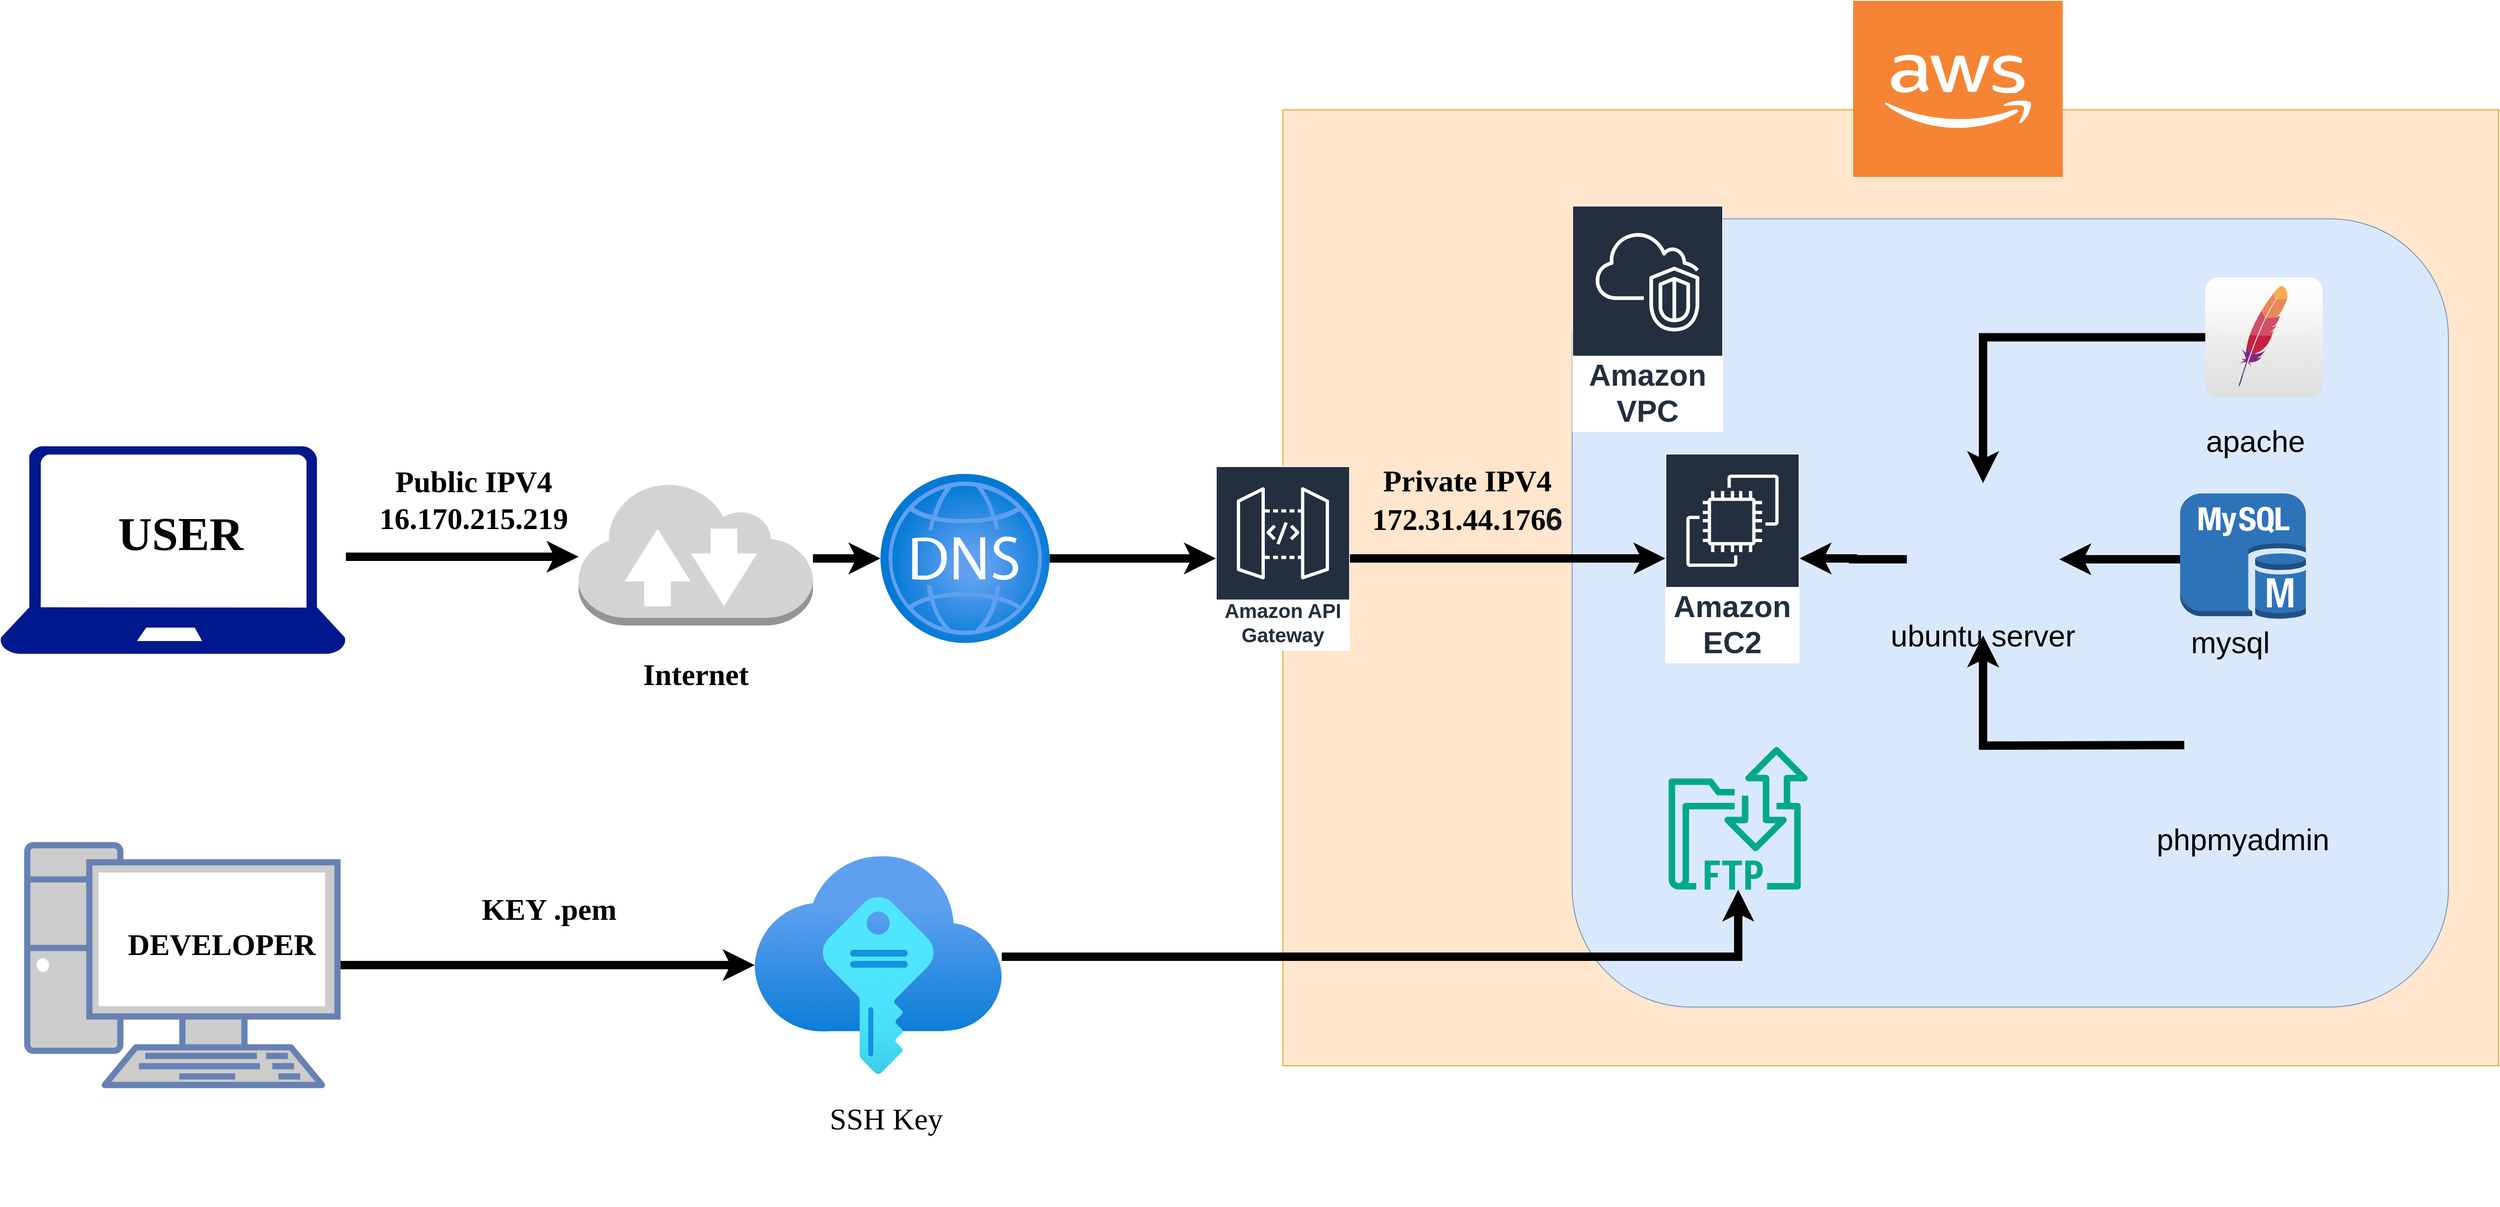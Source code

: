 <mxfile version="24.3.1" type="github">
  <diagram name="Página-1" id="oVaEgiJdiTL3DDmX3KHA">
    <mxGraphModel dx="5981" dy="2909" grid="1" gridSize="10" guides="1" tooltips="1" connect="1" arrows="1" fold="1" page="1" pageScale="1" pageWidth="827" pageHeight="1169" math="0" shadow="0">
      <root>
        <mxCell id="0" />
        <mxCell id="1" parent="0" />
        <mxCell id="VRDyyH-_hqpiAX2L6ovN-33" value="" style="rounded=0;whiteSpace=wrap;html=1;fillColor=#ffe6cc;strokeColor=#d79b00;" vertex="1" parent="1">
          <mxGeometry x="-430" y="-250" width="1450" height="1140" as="geometry" />
        </mxCell>
        <mxCell id="VRDyyH-_hqpiAX2L6ovN-2" value="" style="rounded=1;whiteSpace=wrap;html=1;fillColor=#dae8fc;strokeColor=#6c8ebf;" vertex="1" parent="1">
          <mxGeometry x="-85" y="-120" width="1045" height="940" as="geometry" />
        </mxCell>
        <mxCell id="VRDyyH-_hqpiAX2L6ovN-4" value="" style="outlineConnect=0;dashed=0;verticalLabelPosition=bottom;verticalAlign=top;align=center;html=1;shape=mxgraph.aws3.cloud_2;fillColor=#F58534;gradientColor=none;" vertex="1" parent="1">
          <mxGeometry x="250" y="-380" width="250" height="210" as="geometry" />
        </mxCell>
        <mxCell id="VRDyyH-_hqpiAX2L6ovN-19" value="&lt;font style=&quot;font-size: 36px;&quot;&gt;&lt;span style=&quot;font-family: &amp;quot;Times New Roman&amp;quot;; text-align: start; white-space: pre;&quot;&gt;&lt;b&gt;Private IPV4&lt;/b&gt;&lt;/span&gt;&lt;/font&gt;&lt;div&gt;&lt;div style=&quot;text-align: start;&quot;&gt;&lt;font face=&quot;Times New Roman&quot;&gt;&lt;span style=&quot;font-size: 36px; white-space: pre;&quot;&gt;&lt;b&gt;172.31.44.176&lt;/b&gt;&lt;/span&gt;&lt;/font&gt;&lt;b style=&quot;font-size: 36px; color: rgb(22, 25, 31); font-family: &amp;quot;Amazon Ember&amp;quot;, &amp;quot;Helvetica Neue&amp;quot;, Roboto, Arial, sans-serif;&quot;&gt;6&lt;/b&gt;&lt;/div&gt;&lt;div style=&quot;&quot;&gt;&lt;div style=&quot;font-size: 36px;&quot;&gt;&lt;span style=&quot;font-family: &amp;quot;Times New Roman&amp;quot;; text-align: start; white-space: pre;&quot;&gt;&lt;br&gt;&lt;/span&gt;&lt;/div&gt;&lt;/div&gt;&lt;/div&gt;" style="text;html=1;align=center;verticalAlign=middle;whiteSpace=wrap;rounded=0;" vertex="1" parent="1">
          <mxGeometry x="-335" y="170.13" width="250" height="135.75" as="geometry" />
        </mxCell>
        <mxCell id="VRDyyH-_hqpiAX2L6ovN-21" value="&lt;font style=&quot;font-size: 24px;&quot;&gt;Amazon API Gateway&lt;/font&gt;" style="sketch=0;outlineConnect=0;fontColor=#232F3E;gradientColor=none;strokeColor=#ffffff;fillColor=#232F3E;dashed=0;verticalLabelPosition=middle;verticalAlign=bottom;align=center;html=1;whiteSpace=wrap;fontSize=10;fontStyle=1;spacing=3;shape=mxgraph.aws4.productIcon;prIcon=mxgraph.aws4.api_gateway;" vertex="1" parent="1">
          <mxGeometry x="-510" y="175" width="160" height="220" as="geometry" />
        </mxCell>
        <mxCell id="VRDyyH-_hqpiAX2L6ovN-54" value="" style="edgeStyle=orthogonalEdgeStyle;rounded=0;orthogonalLoop=1;jettySize=auto;html=1;strokeWidth=10;" edge="1" parent="1" source="VRDyyH-_hqpiAX2L6ovN-24" target="VRDyyH-_hqpiAX2L6ovN-53">
          <mxGeometry relative="1" as="geometry">
            <Array as="points">
              <mxPoint x="-970" y="285" />
              <mxPoint x="-970" y="285" />
            </Array>
          </mxGeometry>
        </mxCell>
        <mxCell id="VRDyyH-_hqpiAX2L6ovN-24" value="" style="outlineConnect=0;dashed=0;verticalLabelPosition=bottom;verticalAlign=top;align=center;html=1;shape=mxgraph.aws3.internet_2;fillColor=#D2D3D3;gradientColor=none;" vertex="1" parent="1">
          <mxGeometry x="-1270" y="193" width="279.5" height="172" as="geometry" />
        </mxCell>
        <mxCell id="VRDyyH-_hqpiAX2L6ovN-26" value="&lt;div style=&quot;&quot;&gt;&lt;div style=&quot;&quot;&gt;&lt;span style=&quot;font-family: &amp;quot;Times New Roman&amp;quot;; text-align: start; white-space: pre;&quot;&gt;&lt;font style=&quot;font-size: 36px;&quot;&gt;&lt;b&gt;Internet&lt;/b&gt;&lt;/font&gt;&lt;/span&gt;&lt;/div&gt;&lt;/div&gt;" style="text;html=1;align=center;verticalAlign=middle;whiteSpace=wrap;rounded=0;" vertex="1" parent="1">
          <mxGeometry x="-1245.25" y="376.87" width="230" height="95" as="geometry" />
        </mxCell>
        <mxCell id="VRDyyH-_hqpiAX2L6ovN-29" value="&lt;font style=&quot;font-size: 36px;&quot;&gt;&lt;span style=&quot;font-family: &amp;quot;Times New Roman&amp;quot;; text-align: start; white-space: pre;&quot;&gt;&lt;b&gt;Public IPV4&lt;/b&gt;&lt;/span&gt;&lt;/font&gt;&lt;div&gt;&lt;font style=&quot;font-size: 36px;&quot;&gt;&lt;b&gt;&lt;span style=&quot;font-family: &amp;quot;Times New Roman&amp;quot;; text-align: start; white-space: pre;&quot;&gt;16.170.215.219&lt;/span&gt;&lt;br&gt;&lt;/b&gt;&lt;/font&gt;&lt;div style=&quot;font-size: 36px;&quot;&gt;&lt;span style=&quot;font-family: &amp;quot;Times New Roman&amp;quot;; text-align: start; white-space: pre;&quot;&gt;&lt;br&gt;&lt;/span&gt;&lt;/div&gt;&lt;/div&gt;" style="text;html=1;align=center;verticalAlign=middle;whiteSpace=wrap;rounded=0;" vertex="1" parent="1">
          <mxGeometry x="-1520" y="193" width="250" height="90" as="geometry" />
        </mxCell>
        <mxCell id="VRDyyH-_hqpiAX2L6ovN-3" value="&lt;font style=&quot;font-size: 36px;&quot;&gt;Amazon EC2&lt;/font&gt;" style="sketch=0;outlineConnect=0;fontColor=#232F3E;gradientColor=none;strokeColor=#ffffff;fillColor=#232F3E;dashed=0;verticalLabelPosition=middle;verticalAlign=bottom;align=center;html=1;whiteSpace=wrap;fontSize=10;fontStyle=1;spacing=3;shape=mxgraph.aws4.productIcon;prIcon=mxgraph.aws4.ec2;" vertex="1" parent="1">
          <mxGeometry x="26.15" y="160" width="160" height="250" as="geometry" />
        </mxCell>
        <mxCell id="VRDyyH-_hqpiAX2L6ovN-10" value="" style="edgeStyle=orthogonalEdgeStyle;rounded=0;orthogonalLoop=1;jettySize=auto;html=1;strokeWidth=10;" edge="1" parent="1" source="VRDyyH-_hqpiAX2L6ovN-5" target="VRDyyH-_hqpiAX2L6ovN-3">
          <mxGeometry relative="1" as="geometry" />
        </mxCell>
        <mxCell id="VRDyyH-_hqpiAX2L6ovN-5" value="" style="shape=image;html=1;verticalAlign=top;verticalLabelPosition=bottom;labelBackgroundColor=#ffffff;imageAspect=0;aspect=fixed;image=https://cdn1.iconfinder.com/data/icons/operating-system-flat-1/30/ubuntu-128.png" vertex="1" parent="1">
          <mxGeometry x="314.12" y="195.12" width="181.75" height="181.75" as="geometry" />
        </mxCell>
        <mxCell id="VRDyyH-_hqpiAX2L6ovN-11" style="edgeStyle=orthogonalEdgeStyle;rounded=0;orthogonalLoop=1;jettySize=auto;html=1;strokeWidth=10;" edge="1" parent="1" source="VRDyyH-_hqpiAX2L6ovN-6" target="VRDyyH-_hqpiAX2L6ovN-5">
          <mxGeometry relative="1" as="geometry" />
        </mxCell>
        <mxCell id="VRDyyH-_hqpiAX2L6ovN-6" value="" style="dashed=0;outlineConnect=0;html=1;align=center;labelPosition=center;verticalLabelPosition=bottom;verticalAlign=top;shape=mxgraph.webicons.apache;gradientColor=#DFDEDE" vertex="1" parent="1">
          <mxGeometry x="670" y="-50" width="140" height="142.4" as="geometry" />
        </mxCell>
        <mxCell id="VRDyyH-_hqpiAX2L6ovN-12" value="" style="edgeStyle=orthogonalEdgeStyle;rounded=0;orthogonalLoop=1;jettySize=auto;html=1;strokeWidth=10;" edge="1" parent="1" source="VRDyyH-_hqpiAX2L6ovN-7" target="VRDyyH-_hqpiAX2L6ovN-5">
          <mxGeometry relative="1" as="geometry">
            <Array as="points">
              <mxPoint x="600" y="286" />
              <mxPoint x="600" y="286" />
            </Array>
          </mxGeometry>
        </mxCell>
        <mxCell id="VRDyyH-_hqpiAX2L6ovN-7" value="" style="outlineConnect=0;dashed=0;verticalLabelPosition=bottom;verticalAlign=top;align=center;html=1;shape=mxgraph.aws3.mysql_db_instance;fillColor=#2E73B8;gradientColor=none;" vertex="1" parent="1">
          <mxGeometry x="640" y="207.5" width="150" height="150" as="geometry" />
        </mxCell>
        <mxCell id="VRDyyH-_hqpiAX2L6ovN-13" style="edgeStyle=orthogonalEdgeStyle;rounded=0;orthogonalLoop=1;jettySize=auto;html=1;strokeWidth=10;" edge="1" parent="1" target="VRDyyH-_hqpiAX2L6ovN-5">
          <mxGeometry relative="1" as="geometry">
            <mxPoint x="645" y="507.667" as="sourcePoint" />
          </mxGeometry>
        </mxCell>
        <mxCell id="VRDyyH-_hqpiAX2L6ovN-15" value="&lt;span style=&quot;font-size: 36px;&quot;&gt;mysql&lt;/span&gt;" style="text;html=1;align=center;verticalAlign=middle;whiteSpace=wrap;rounded=0;" vertex="1" parent="1">
          <mxGeometry x="620" y="350" width="160" height="70" as="geometry" />
        </mxCell>
        <mxCell id="VRDyyH-_hqpiAX2L6ovN-16" value="&lt;font style=&quot;font-size: 36px;&quot;&gt;phpmyadmin&lt;/font&gt;" style="text;html=1;align=center;verticalAlign=middle;whiteSpace=wrap;rounded=0;" vertex="1" parent="1">
          <mxGeometry x="635.0" y="585" width="160" height="70" as="geometry" />
        </mxCell>
        <mxCell id="VRDyyH-_hqpiAX2L6ovN-17" value="&lt;font style=&quot;font-size: 36px;&quot;&gt;apache&lt;/font&gt;" style="text;html=1;align=center;verticalAlign=middle;whiteSpace=wrap;rounded=0;" vertex="1" parent="1">
          <mxGeometry x="650" y="110" width="160" height="70" as="geometry" />
        </mxCell>
        <mxCell id="VRDyyH-_hqpiAX2L6ovN-18" value="&lt;font style=&quot;font-size: 36px;&quot;&gt;ubuntu server&lt;/font&gt;" style="text;html=1;align=center;verticalAlign=middle;whiteSpace=wrap;rounded=0;" vertex="1" parent="1">
          <mxGeometry x="274.99" y="341.75" width="260" height="70" as="geometry" />
        </mxCell>
        <mxCell id="VRDyyH-_hqpiAX2L6ovN-30" value="&lt;font style=&quot;font-size: 36px;&quot;&gt;Amazon VPC&lt;/font&gt;" style="sketch=0;outlineConnect=0;fontColor=#232F3E;gradientColor=none;strokeColor=#ffffff;fillColor=#232F3E;dashed=0;verticalLabelPosition=middle;verticalAlign=bottom;align=center;html=1;whiteSpace=wrap;fontSize=10;fontStyle=1;spacing=3;shape=mxgraph.aws4.productIcon;prIcon=mxgraph.aws4.vpc;" vertex="1" parent="1">
          <mxGeometry x="-85" y="-135.75" width="180" height="270" as="geometry" />
        </mxCell>
        <mxCell id="VRDyyH-_hqpiAX2L6ovN-22" style="edgeStyle=orthogonalEdgeStyle;rounded=0;orthogonalLoop=1;jettySize=auto;html=1;strokeWidth=10;" edge="1" parent="1" source="VRDyyH-_hqpiAX2L6ovN-21" target="VRDyyH-_hqpiAX2L6ovN-3">
          <mxGeometry relative="1" as="geometry" />
        </mxCell>
        <mxCell id="VRDyyH-_hqpiAX2L6ovN-34" value="" style="sketch=0;outlineConnect=0;fontColor=#232F3E;gradientColor=none;fillColor=#01A88D;strokeColor=none;dashed=0;verticalLabelPosition=bottom;verticalAlign=top;align=center;html=1;fontSize=12;fontStyle=0;aspect=fixed;shape=mxgraph.aws4.transfer_for_ftp_resource;" vertex="1" parent="1">
          <mxGeometry x="30" y="509.47" width="166.15" height="170.53" as="geometry" />
        </mxCell>
        <mxCell id="VRDyyH-_hqpiAX2L6ovN-38" value="&lt;div&gt;&lt;div style=&quot;font-size: 36px;&quot;&gt;&lt;span style=&quot;font-family: &amp;quot;Times New Roman&amp;quot;; text-align: start; white-space: pre;&quot;&gt;SSH Key&lt;/span&gt;&lt;/div&gt;&lt;/div&gt;" style="text;html=1;align=center;verticalAlign=middle;whiteSpace=wrap;rounded=0;" vertex="1" parent="1">
          <mxGeometry x="-1028.11" y="850" width="250" height="207.5" as="geometry" />
        </mxCell>
        <mxCell id="VRDyyH-_hqpiAX2L6ovN-41" style="edgeStyle=orthogonalEdgeStyle;rounded=0;orthogonalLoop=1;jettySize=auto;html=1;strokeWidth=10;" edge="1" parent="1" source="VRDyyH-_hqpiAX2L6ovN-39" target="VRDyyH-_hqpiAX2L6ovN-34">
          <mxGeometry relative="1" as="geometry">
            <Array as="points">
              <mxPoint x="113" y="760" />
            </Array>
          </mxGeometry>
        </mxCell>
        <mxCell id="VRDyyH-_hqpiAX2L6ovN-39" value="" style="image;aspect=fixed;html=1;points=[];align=center;fontSize=12;image=img/lib/azure2/other/SSH_Keys.svg;" vertex="1" parent="1">
          <mxGeometry x="-1060.0" y="640" width="294.67" height="260" as="geometry" />
        </mxCell>
        <mxCell id="VRDyyH-_hqpiAX2L6ovN-42" value="" style="shape=image;verticalLabelPosition=bottom;labelBackgroundColor=default;verticalAlign=top;aspect=fixed;imageAspect=0;image=https://upload.wikimedia.org/wikipedia/commons/thumb/4/4f/PhpMyAdmin_logo.svg/2560px-PhpMyAdmin_logo.svg.png;" vertex="1" parent="1">
          <mxGeometry x="570" y="437.5" width="251.12" height="140" as="geometry" />
        </mxCell>
        <mxCell id="VRDyyH-_hqpiAX2L6ovN-50" style="edgeStyle=orthogonalEdgeStyle;rounded=0;orthogonalLoop=1;jettySize=auto;html=1;strokeWidth=10;" edge="1" parent="1" source="VRDyyH-_hqpiAX2L6ovN-43" target="VRDyyH-_hqpiAX2L6ovN-24">
          <mxGeometry relative="1" as="geometry">
            <Array as="points">
              <mxPoint x="-1470" y="283" />
              <mxPoint x="-1470" y="283" />
            </Array>
          </mxGeometry>
        </mxCell>
        <mxCell id="VRDyyH-_hqpiAX2L6ovN-43" value="" style="sketch=0;aspect=fixed;pointerEvents=1;shadow=0;dashed=0;html=1;strokeColor=none;labelPosition=center;verticalLabelPosition=bottom;verticalAlign=top;align=center;fillColor=#00188D;shape=mxgraph.azure.laptop" vertex="1" parent="1">
          <mxGeometry x="-1960" y="151.25" width="412.5" height="247.5" as="geometry" />
        </mxCell>
        <mxCell id="VRDyyH-_hqpiAX2L6ovN-45" value="&lt;div&gt;&lt;div style=&quot;&quot;&gt;&lt;span style=&quot;font-family: &amp;quot;Times New Roman&amp;quot;; text-align: start; white-space: pre;&quot;&gt;&lt;b style=&quot;&quot;&gt;&lt;font style=&quot;font-size: 56px;&quot;&gt;USER&lt;/font&gt;&lt;/b&gt;&lt;/span&gt;&lt;/div&gt;&lt;/div&gt;" style="text;html=1;align=center;verticalAlign=middle;whiteSpace=wrap;rounded=0;" vertex="1" parent="1">
          <mxGeometry x="-1880" y="193" width="270.63" height="125.88" as="geometry" />
        </mxCell>
        <mxCell id="VRDyyH-_hqpiAX2L6ovN-47" style="edgeStyle=orthogonalEdgeStyle;rounded=0;orthogonalLoop=1;jettySize=auto;html=1;strokeWidth=10;" edge="1" parent="1" source="VRDyyH-_hqpiAX2L6ovN-46" target="VRDyyH-_hqpiAX2L6ovN-39">
          <mxGeometry relative="1" as="geometry" />
        </mxCell>
        <mxCell id="VRDyyH-_hqpiAX2L6ovN-46" value="" style="fontColor=#0066CC;verticalAlign=top;verticalLabelPosition=bottom;labelPosition=center;align=center;html=1;outlineConnect=0;fillColor=#CCCCCC;strokeColor=#6881B3;gradientColor=none;gradientDirection=north;strokeWidth=2;shape=mxgraph.networks.pc;" vertex="1" parent="1">
          <mxGeometry x="-1927.5" y="627" width="370" height="286" as="geometry" />
        </mxCell>
        <mxCell id="VRDyyH-_hqpiAX2L6ovN-48" value="&lt;div&gt;&lt;div style=&quot;font-size: 36px;&quot;&gt;&lt;span style=&quot;font-family: &amp;quot;Times New Roman&amp;quot;; text-align: start; white-space: pre;&quot;&gt;&lt;b&gt;DEVELOPER&lt;/b&gt;&lt;/span&gt;&lt;/div&gt;&lt;/div&gt;" style="text;html=1;align=center;verticalAlign=middle;whiteSpace=wrap;rounded=0;" vertex="1" parent="1">
          <mxGeometry x="-1820" y="710" width="248.75" height="72.5" as="geometry" />
        </mxCell>
        <mxCell id="VRDyyH-_hqpiAX2L6ovN-49" value="&lt;div&gt;&lt;div style=&quot;font-size: 36px;&quot;&gt;&lt;span style=&quot;font-family: &amp;quot;Times New Roman&amp;quot;; text-align: start; white-space: pre;&quot;&gt;&lt;b&gt;KEY .pem&lt;/b&gt;&lt;/span&gt;&lt;/div&gt;&lt;/div&gt;" style="text;html=1;align=center;verticalAlign=middle;whiteSpace=wrap;rounded=0;" vertex="1" parent="1">
          <mxGeometry x="-1430" y="600" width="250" height="207.5" as="geometry" />
        </mxCell>
        <mxCell id="VRDyyH-_hqpiAX2L6ovN-55" style="edgeStyle=orthogonalEdgeStyle;rounded=0;orthogonalLoop=1;jettySize=auto;html=1;strokeWidth=10;" edge="1" parent="1" source="VRDyyH-_hqpiAX2L6ovN-53" target="VRDyyH-_hqpiAX2L6ovN-21">
          <mxGeometry relative="1" as="geometry" />
        </mxCell>
        <mxCell id="VRDyyH-_hqpiAX2L6ovN-53" value="" style="image;aspect=fixed;html=1;points=[];align=center;fontSize=12;image=img/lib/azure2/networking/DNS_Zones.svg;" vertex="1" parent="1">
          <mxGeometry x="-910" y="184.12" width="201.75" height="201.75" as="geometry" />
        </mxCell>
      </root>
    </mxGraphModel>
  </diagram>
</mxfile>
